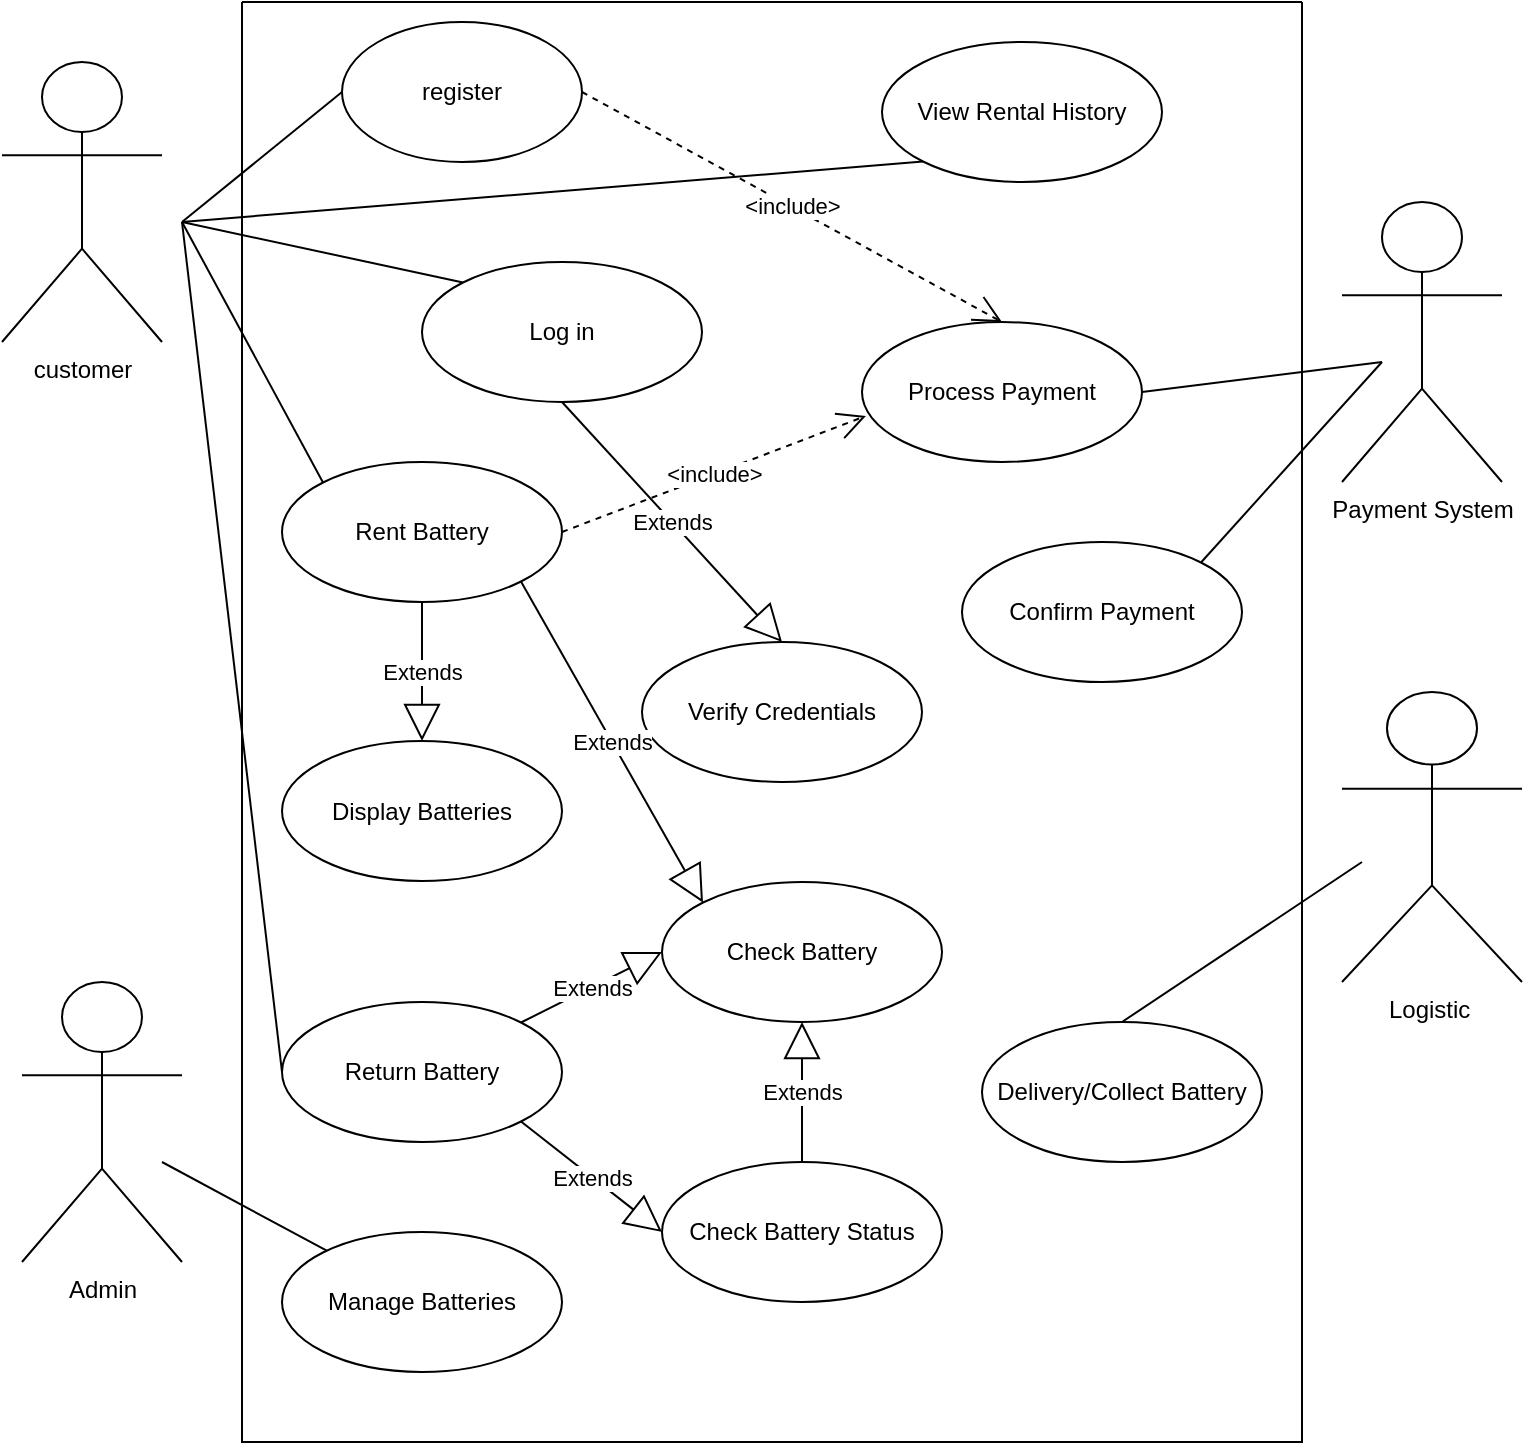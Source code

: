 <mxfile version="26.0.2">
  <diagram name="Page-1" id="i8fCHmZu7AQbfvs-k8Qr">
    <mxGraphModel dx="1323" dy="787" grid="1" gridSize="10" guides="1" tooltips="1" connect="1" arrows="1" fold="1" page="1" pageScale="1" pageWidth="827" pageHeight="1169" math="0" shadow="0">
      <root>
        <mxCell id="0" />
        <mxCell id="1" parent="0" />
        <mxCell id="_wpjrSCZuWLptleAkMlI-1" value="customer" style="shape=umlActor;verticalLabelPosition=bottom;verticalAlign=top;html=1;outlineConnect=0;" vertex="1" parent="1">
          <mxGeometry x="50" y="210" width="80" height="140" as="geometry" />
        </mxCell>
        <mxCell id="_wpjrSCZuWLptleAkMlI-2" value="" style="swimlane;startSize=0;" vertex="1" parent="1">
          <mxGeometry x="170" y="180" width="530" height="720" as="geometry" />
        </mxCell>
        <mxCell id="_wpjrSCZuWLptleAkMlI-12" value="register" style="ellipse;whiteSpace=wrap;html=1;" vertex="1" parent="_wpjrSCZuWLptleAkMlI-2">
          <mxGeometry x="50" y="10" width="120" height="70" as="geometry" />
        </mxCell>
        <mxCell id="_wpjrSCZuWLptleAkMlI-13" value="Log in" style="ellipse;whiteSpace=wrap;html=1;" vertex="1" parent="_wpjrSCZuWLptleAkMlI-2">
          <mxGeometry x="90" y="130" width="140" height="70" as="geometry" />
        </mxCell>
        <mxCell id="_wpjrSCZuWLptleAkMlI-17" value="Process Payment" style="ellipse;whiteSpace=wrap;html=1;" vertex="1" parent="_wpjrSCZuWLptleAkMlI-2">
          <mxGeometry x="310" y="160" width="140" height="70" as="geometry" />
        </mxCell>
        <mxCell id="_wpjrSCZuWLptleAkMlI-16" value="Verify Credentials" style="ellipse;whiteSpace=wrap;html=1;" vertex="1" parent="_wpjrSCZuWLptleAkMlI-2">
          <mxGeometry x="200" y="320" width="140" height="70" as="geometry" />
        </mxCell>
        <mxCell id="_wpjrSCZuWLptleAkMlI-15" value="View Rental History" style="ellipse;whiteSpace=wrap;html=1;" vertex="1" parent="_wpjrSCZuWLptleAkMlI-2">
          <mxGeometry x="320" y="20" width="140" height="70" as="geometry" />
        </mxCell>
        <mxCell id="_wpjrSCZuWLptleAkMlI-14" value="Rent Battery" style="ellipse;whiteSpace=wrap;html=1;" vertex="1" parent="_wpjrSCZuWLptleAkMlI-2">
          <mxGeometry x="20" y="230" width="140" height="70" as="geometry" />
        </mxCell>
        <mxCell id="_wpjrSCZuWLptleAkMlI-18" value="Display Batteries" style="ellipse;whiteSpace=wrap;html=1;" vertex="1" parent="_wpjrSCZuWLptleAkMlI-2">
          <mxGeometry x="20" y="369.5" width="140" height="70" as="geometry" />
        </mxCell>
        <mxCell id="_wpjrSCZuWLptleAkMlI-20" value="Check Battery" style="ellipse;whiteSpace=wrap;html=1;" vertex="1" parent="_wpjrSCZuWLptleAkMlI-2">
          <mxGeometry x="210" y="440" width="140" height="70" as="geometry" />
        </mxCell>
        <mxCell id="_wpjrSCZuWLptleAkMlI-19" value="Return Battery" style="ellipse;whiteSpace=wrap;html=1;" vertex="1" parent="_wpjrSCZuWLptleAkMlI-2">
          <mxGeometry x="20" y="500" width="140" height="70" as="geometry" />
        </mxCell>
        <mxCell id="_wpjrSCZuWLptleAkMlI-25" value="Manage Batteries" style="ellipse;whiteSpace=wrap;html=1;" vertex="1" parent="_wpjrSCZuWLptleAkMlI-2">
          <mxGeometry x="20" y="615" width="140" height="70" as="geometry" />
        </mxCell>
        <mxCell id="_wpjrSCZuWLptleAkMlI-24" value="Confirm Payment" style="ellipse;whiteSpace=wrap;html=1;" vertex="1" parent="_wpjrSCZuWLptleAkMlI-2">
          <mxGeometry x="360" y="270" width="140" height="70" as="geometry" />
        </mxCell>
        <mxCell id="_wpjrSCZuWLptleAkMlI-21" value="Check Battery Status" style="ellipse;whiteSpace=wrap;html=1;" vertex="1" parent="_wpjrSCZuWLptleAkMlI-2">
          <mxGeometry x="210" y="580" width="140" height="70" as="geometry" />
        </mxCell>
        <mxCell id="_wpjrSCZuWLptleAkMlI-22" value="Delivery/Collect Battery" style="ellipse;whiteSpace=wrap;html=1;" vertex="1" parent="_wpjrSCZuWLptleAkMlI-2">
          <mxGeometry x="370" y="510" width="140" height="70" as="geometry" />
        </mxCell>
        <mxCell id="_wpjrSCZuWLptleAkMlI-36" value="&amp;lt;include&amp;gt;" style="endArrow=open;endSize=12;dashed=1;html=1;rounded=0;entryX=0.5;entryY=0;entryDx=0;entryDy=0;exitX=1;exitY=0.5;exitDx=0;exitDy=0;" edge="1" parent="_wpjrSCZuWLptleAkMlI-2" source="_wpjrSCZuWLptleAkMlI-12" target="_wpjrSCZuWLptleAkMlI-17">
          <mxGeometry width="160" relative="1" as="geometry">
            <mxPoint x="170" y="70" as="sourcePoint" />
            <mxPoint x="330" y="70" as="targetPoint" />
          </mxGeometry>
        </mxCell>
        <mxCell id="_wpjrSCZuWLptleAkMlI-37" value="&amp;lt;include&amp;gt;" style="endArrow=open;endSize=12;dashed=1;html=1;rounded=0;entryX=0.014;entryY=0.671;entryDx=0;entryDy=0;entryPerimeter=0;exitX=1;exitY=0.5;exitDx=0;exitDy=0;" edge="1" parent="_wpjrSCZuWLptleAkMlI-2" source="_wpjrSCZuWLptleAkMlI-14" target="_wpjrSCZuWLptleAkMlI-17">
          <mxGeometry width="160" relative="1" as="geometry">
            <mxPoint x="160" y="280" as="sourcePoint" />
            <mxPoint x="320" y="280" as="targetPoint" />
          </mxGeometry>
        </mxCell>
        <mxCell id="_wpjrSCZuWLptleAkMlI-51" value="" style="endArrow=none;html=1;rounded=0;exitX=1;exitY=0.5;exitDx=0;exitDy=0;" edge="1" parent="_wpjrSCZuWLptleAkMlI-2" source="_wpjrSCZuWLptleAkMlI-17">
          <mxGeometry width="50" height="50" relative="1" as="geometry">
            <mxPoint x="520" y="230" as="sourcePoint" />
            <mxPoint x="570" y="180" as="targetPoint" />
          </mxGeometry>
        </mxCell>
        <mxCell id="_wpjrSCZuWLptleAkMlI-53" value="" style="endArrow=none;html=1;rounded=0;exitX=0.5;exitY=0;exitDx=0;exitDy=0;" edge="1" parent="_wpjrSCZuWLptleAkMlI-2" source="_wpjrSCZuWLptleAkMlI-22">
          <mxGeometry width="50" height="50" relative="1" as="geometry">
            <mxPoint x="510" y="480" as="sourcePoint" />
            <mxPoint x="560" y="430" as="targetPoint" />
          </mxGeometry>
        </mxCell>
        <mxCell id="_wpjrSCZuWLptleAkMlI-56" value="Extends" style="endArrow=block;endSize=16;endFill=0;html=1;rounded=0;entryX=0;entryY=0;entryDx=0;entryDy=0;exitX=1;exitY=1;exitDx=0;exitDy=0;" edge="1" parent="_wpjrSCZuWLptleAkMlI-2" source="_wpjrSCZuWLptleAkMlI-14" target="_wpjrSCZuWLptleAkMlI-20">
          <mxGeometry width="160" relative="1" as="geometry">
            <mxPoint x="140" y="310" as="sourcePoint" />
            <mxPoint x="300" y="310" as="targetPoint" />
          </mxGeometry>
        </mxCell>
        <mxCell id="_wpjrSCZuWLptleAkMlI-58" value="Extends" style="endArrow=block;endSize=16;endFill=0;html=1;rounded=0;entryX=0;entryY=0.5;entryDx=0;entryDy=0;" edge="1" parent="_wpjrSCZuWLptleAkMlI-2" source="_wpjrSCZuWLptleAkMlI-19" target="_wpjrSCZuWLptleAkMlI-20">
          <mxGeometry width="160" relative="1" as="geometry">
            <mxPoint x="210" y="480" as="sourcePoint" />
            <mxPoint x="370" y="480" as="targetPoint" />
          </mxGeometry>
        </mxCell>
        <mxCell id="_wpjrSCZuWLptleAkMlI-61" value="Extends" style="endArrow=block;endSize=16;endFill=0;html=1;rounded=0;entryX=0.5;entryY=1;entryDx=0;entryDy=0;" edge="1" parent="_wpjrSCZuWLptleAkMlI-2" target="_wpjrSCZuWLptleAkMlI-20">
          <mxGeometry width="160" relative="1" as="geometry">
            <mxPoint x="280" y="580" as="sourcePoint" />
            <mxPoint x="440" y="580" as="targetPoint" />
          </mxGeometry>
        </mxCell>
        <mxCell id="_wpjrSCZuWLptleAkMlI-62" value="Extends" style="endArrow=block;endSize=16;endFill=0;html=1;rounded=0;entryX=0;entryY=0.5;entryDx=0;entryDy=0;exitX=1;exitY=1;exitDx=0;exitDy=0;" edge="1" parent="_wpjrSCZuWLptleAkMlI-2" source="_wpjrSCZuWLptleAkMlI-19" target="_wpjrSCZuWLptleAkMlI-21">
          <mxGeometry width="160" relative="1" as="geometry">
            <mxPoint x="150" y="550" as="sourcePoint" />
            <mxPoint x="310" y="550" as="targetPoint" />
          </mxGeometry>
        </mxCell>
        <mxCell id="_wpjrSCZuWLptleAkMlI-63" value="Extends" style="endArrow=block;endSize=16;endFill=0;html=1;rounded=0;entryX=0.5;entryY=0;entryDx=0;entryDy=0;exitX=0.5;exitY=1;exitDx=0;exitDy=0;" edge="1" parent="_wpjrSCZuWLptleAkMlI-2" source="_wpjrSCZuWLptleAkMlI-14" target="_wpjrSCZuWLptleAkMlI-18">
          <mxGeometry width="160" relative="1" as="geometry">
            <mxPoint x="90" y="320" as="sourcePoint" />
            <mxPoint x="250" y="320" as="targetPoint" />
          </mxGeometry>
        </mxCell>
        <mxCell id="_wpjrSCZuWLptleAkMlI-64" value="Extends" style="endArrow=block;endSize=16;endFill=0;html=1;rounded=0;entryX=0.5;entryY=0;entryDx=0;entryDy=0;exitX=0.5;exitY=1;exitDx=0;exitDy=0;" edge="1" parent="_wpjrSCZuWLptleAkMlI-2" source="_wpjrSCZuWLptleAkMlI-13" target="_wpjrSCZuWLptleAkMlI-16">
          <mxGeometry width="160" relative="1" as="geometry">
            <mxPoint x="150" y="220" as="sourcePoint" />
            <mxPoint x="310" y="220" as="targetPoint" />
          </mxGeometry>
        </mxCell>
        <mxCell id="_wpjrSCZuWLptleAkMlI-3" value="Payment System" style="shape=umlActor;verticalLabelPosition=bottom;verticalAlign=top;html=1;outlineConnect=0;" vertex="1" parent="1">
          <mxGeometry x="720" y="280" width="80" height="140" as="geometry" />
        </mxCell>
        <mxCell id="_wpjrSCZuWLptleAkMlI-6" value="Admin" style="shape=umlActor;verticalLabelPosition=bottom;verticalAlign=top;html=1;outlineConnect=0;" vertex="1" parent="1">
          <mxGeometry x="60" y="670" width="80" height="140" as="geometry" />
        </mxCell>
        <mxCell id="_wpjrSCZuWLptleAkMlI-7" value="Logistic&amp;nbsp;" style="shape=umlActor;verticalLabelPosition=bottom;verticalAlign=top;html=1;outlineConnect=0;" vertex="1" parent="1">
          <mxGeometry x="720" y="525" width="90" height="145" as="geometry" />
        </mxCell>
        <mxCell id="_wpjrSCZuWLptleAkMlI-42" value="" style="endArrow=none;html=1;rounded=0;entryX=0;entryY=0.5;entryDx=0;entryDy=0;" edge="1" parent="1" target="_wpjrSCZuWLptleAkMlI-12">
          <mxGeometry width="50" height="50" relative="1" as="geometry">
            <mxPoint x="140" y="290" as="sourcePoint" />
            <mxPoint x="170" y="240" as="targetPoint" />
          </mxGeometry>
        </mxCell>
        <mxCell id="_wpjrSCZuWLptleAkMlI-43" value="" style="endArrow=none;html=1;rounded=0;exitX=0;exitY=0;exitDx=0;exitDy=0;" edge="1" parent="1" source="_wpjrSCZuWLptleAkMlI-13">
          <mxGeometry width="50" height="50" relative="1" as="geometry">
            <mxPoint x="260" y="354" as="sourcePoint" />
            <mxPoint x="140" y="290" as="targetPoint" />
          </mxGeometry>
        </mxCell>
        <mxCell id="_wpjrSCZuWLptleAkMlI-44" value="" style="endArrow=none;html=1;rounded=0;exitX=0;exitY=0;exitDx=0;exitDy=0;" edge="1" parent="1" source="_wpjrSCZuWLptleAkMlI-14">
          <mxGeometry width="50" height="50" relative="1" as="geometry">
            <mxPoint x="90" y="340" as="sourcePoint" />
            <mxPoint x="140" y="290" as="targetPoint" />
          </mxGeometry>
        </mxCell>
        <mxCell id="_wpjrSCZuWLptleAkMlI-46" value="" style="endArrow=none;html=1;rounded=0;entryX=0;entryY=1;entryDx=0;entryDy=0;" edge="1" parent="1" target="_wpjrSCZuWLptleAkMlI-15">
          <mxGeometry width="50" height="50" relative="1" as="geometry">
            <mxPoint x="140" y="290" as="sourcePoint" />
            <mxPoint x="190" y="240" as="targetPoint" />
          </mxGeometry>
        </mxCell>
        <mxCell id="_wpjrSCZuWLptleAkMlI-48" value="" style="endArrow=none;html=1;rounded=0;exitX=0;exitY=0.5;exitDx=0;exitDy=0;" edge="1" parent="1" source="_wpjrSCZuWLptleAkMlI-19">
          <mxGeometry width="50" height="50" relative="1" as="geometry">
            <mxPoint x="90" y="340" as="sourcePoint" />
            <mxPoint x="140" y="290" as="targetPoint" />
          </mxGeometry>
        </mxCell>
        <mxCell id="_wpjrSCZuWLptleAkMlI-50" value="" style="endArrow=none;html=1;rounded=0;" edge="1" parent="1" target="_wpjrSCZuWLptleAkMlI-25">
          <mxGeometry width="50" height="50" relative="1" as="geometry">
            <mxPoint x="130" y="760" as="sourcePoint" />
            <mxPoint x="180" y="710" as="targetPoint" />
          </mxGeometry>
        </mxCell>
        <mxCell id="_wpjrSCZuWLptleAkMlI-52" value="" style="endArrow=none;html=1;rounded=0;exitX=1;exitY=0;exitDx=0;exitDy=0;" edge="1" parent="1" source="_wpjrSCZuWLptleAkMlI-24">
          <mxGeometry width="50" height="50" relative="1" as="geometry">
            <mxPoint x="690" y="410" as="sourcePoint" />
            <mxPoint x="740" y="360" as="targetPoint" />
          </mxGeometry>
        </mxCell>
      </root>
    </mxGraphModel>
  </diagram>
</mxfile>
